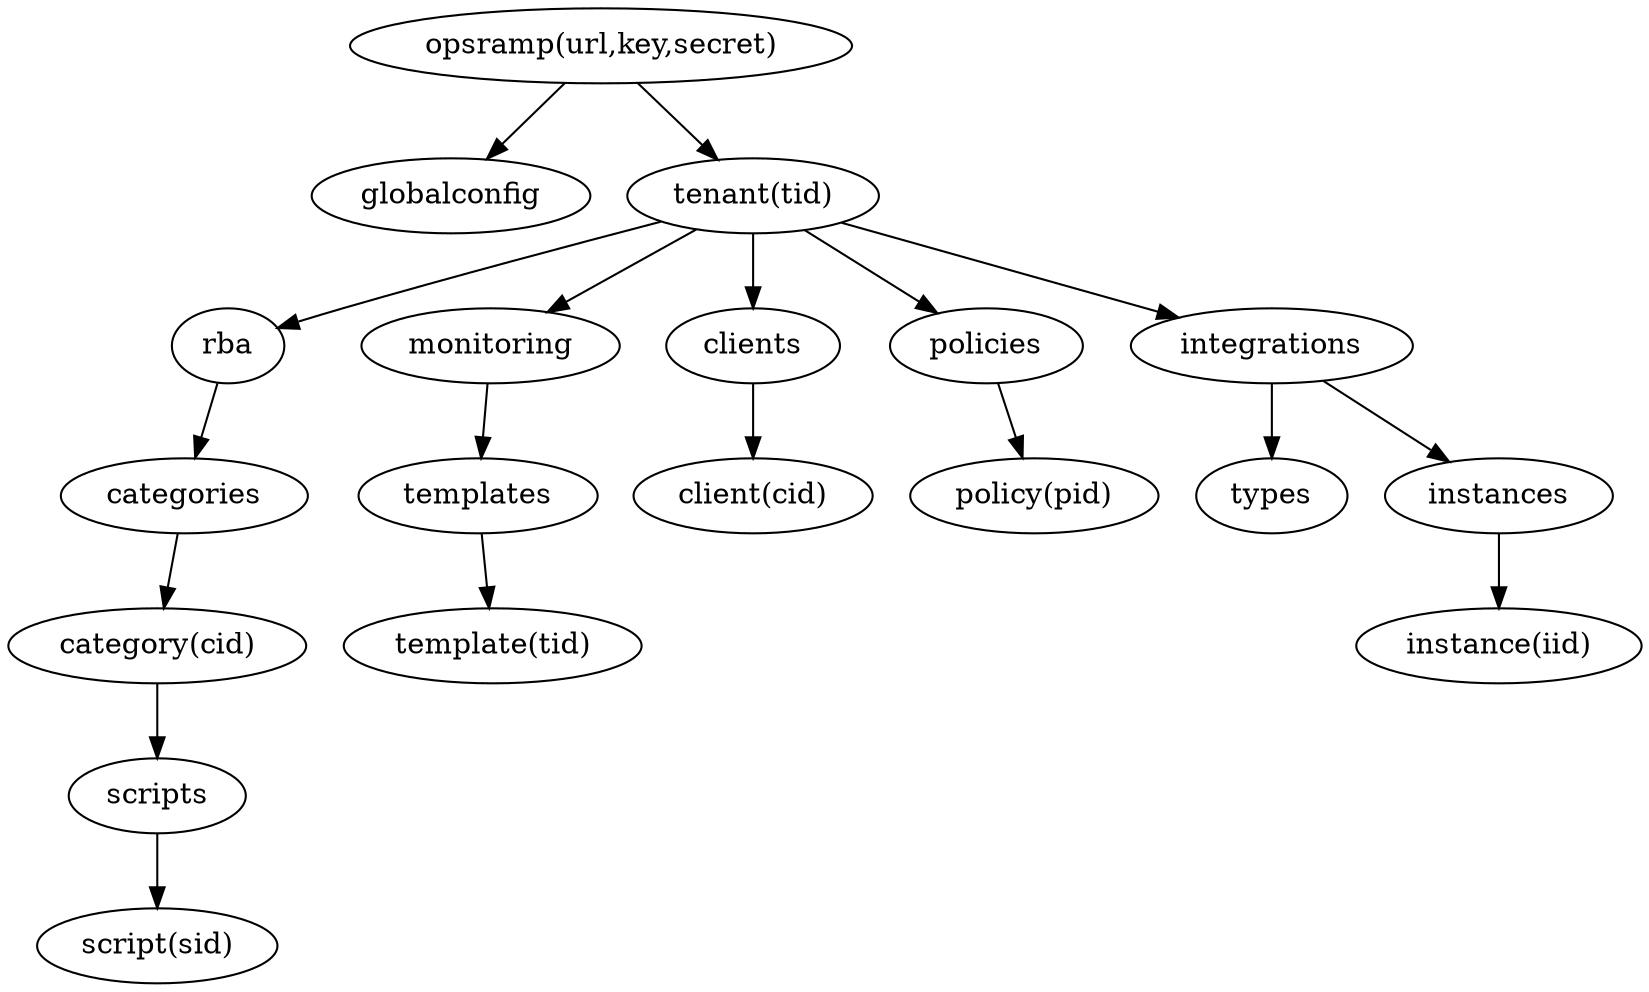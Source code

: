 # classes.dot
# An input file for graphviz that produces a diagram of the relationship
# between the various classes in the python-opsramp language binding.
#
# (c) Copyright 2019 Hewlett Packard Enterprise Development LP
#
# Licensed under the Apache License, Version 2.0 (the "License");
# you may not use this file except in compliance with the License.
# You may obtain a copy of the License at
#
#     http://www.apache.org/licenses/LICENSE-2.0
#
# Unless required by applicable law or agreed to in writing, software
# distributed under the License is distributed on an "AS IS" BASIS,
# WITHOUT WARRANTIES OR CONDITIONS OF ANY KIND, either express or implied.
# See the License for the specific language governing permissions and
# limitations under the License.
#
digraph {
  opsramp -> { globalconfig tenant }
  opsramp [label="opsramp(url,key,secret)"]
  tenant -> { rba monitoring clients policies integrations }
  tenant [label="tenant(tid)"]
  rba -> categories
  categories -> category
  category [label="category(cid)"]
  category -> scripts
  scripts -> script
  script [label="script(sid)"]
  monitoring -> templates
  templates -> template
  template [label="template(tid)"]
  clients -> client
  client [label="client(cid)"]
  policies -> policy
  policy [label="policy(pid)"]
  integrations -> { types instances }
  instances -> instance
  instance [label="instance(iid)"]
}
